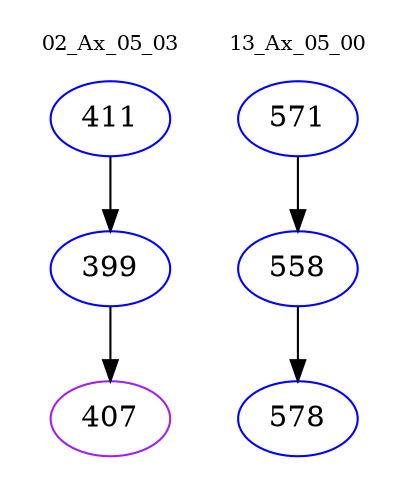 digraph{
subgraph cluster_0 {
color = white
label = "02_Ax_05_03";
fontsize=10;
T0_411 [label="411", color="blue"]
T0_411 -> T0_399 [color="black"]
T0_399 [label="399", color="blue"]
T0_399 -> T0_407 [color="black"]
T0_407 [label="407", color="purple"]
}
subgraph cluster_1 {
color = white
label = "13_Ax_05_00";
fontsize=10;
T1_571 [label="571", color="blue"]
T1_571 -> T1_558 [color="black"]
T1_558 [label="558", color="blue"]
T1_558 -> T1_578 [color="black"]
T1_578 [label="578", color="blue"]
}
}
